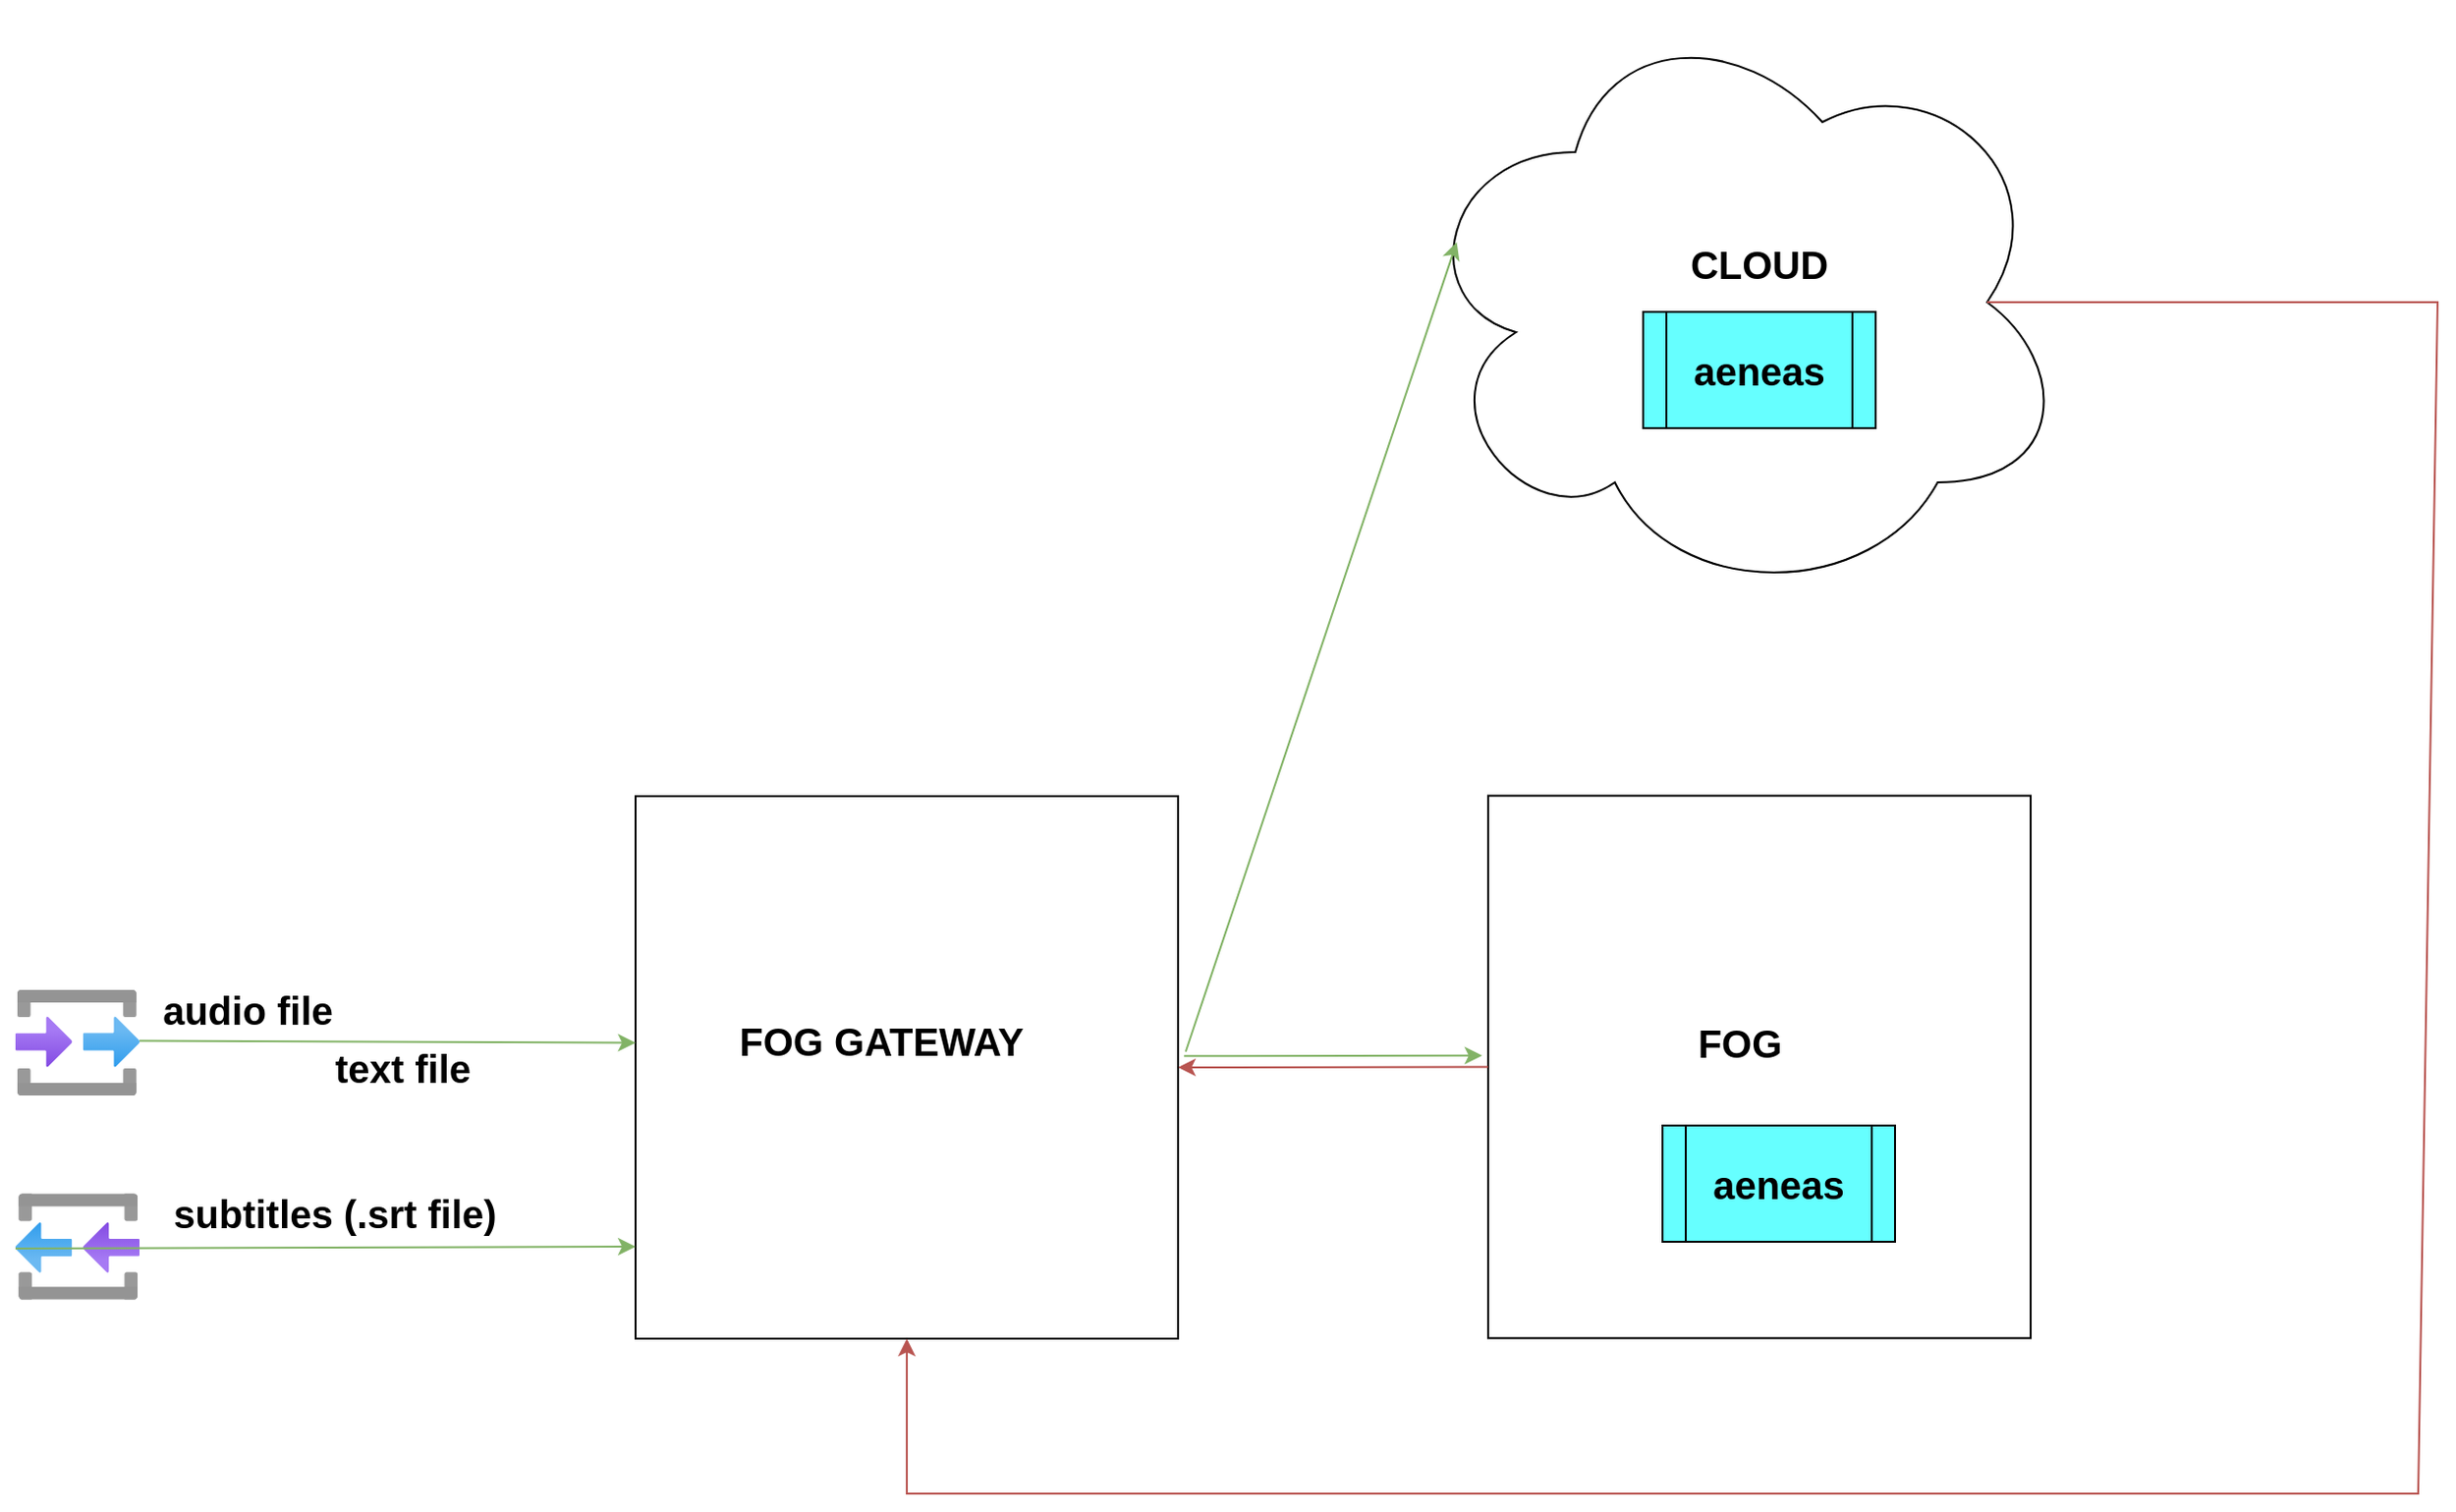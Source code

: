 <mxfile version="20.5.1" type="device"><diagram id="R-ELyD323xImVOS0cF0J" name="Page-1"><mxGraphModel dx="2790" dy="2246" grid="1" gridSize="10" guides="1" tooltips="1" connect="1" arrows="1" fold="1" page="1" pageScale="1" pageWidth="850" pageHeight="1100" math="0" shadow="0"><root><mxCell id="0"/><mxCell id="1" parent="0"/><mxCell id="ijFwz1u-ZRHz3HLEkKlP-1" value="" style="ellipse;shape=cloud;whiteSpace=wrap;html=1;" parent="1" vertex="1"><mxGeometry x="680" y="-90" width="340" height="310" as="geometry"/></mxCell><mxCell id="ijFwz1u-ZRHz3HLEkKlP-3" value="" style="whiteSpace=wrap;html=1;aspect=fixed;" parent="1" vertex="1"><mxGeometry x="280" y="320" width="280" height="280" as="geometry"/></mxCell><mxCell id="ijFwz1u-ZRHz3HLEkKlP-4" value="" style="aspect=fixed;html=1;points=[];align=center;image;fontSize=12;image=img/lib/azure2/general/Input_Output.svg;" parent="1" vertex="1"><mxGeometry x="-40" y="419.75" width="64" height="55.0" as="geometry"/></mxCell><mxCell id="ijFwz1u-ZRHz3HLEkKlP-8" value="audio file" style="text;html=1;strokeColor=none;fillColor=none;align=center;verticalAlign=middle;whiteSpace=wrap;rounded=0;fontSize=20;fontStyle=1" parent="1" vertex="1"><mxGeometry x="30" y="414.75" width="100" height="30" as="geometry"/></mxCell><mxCell id="ijFwz1u-ZRHz3HLEkKlP-9" value="text file" style="text;html=1;strokeColor=none;fillColor=none;align=center;verticalAlign=middle;whiteSpace=wrap;rounded=0;fontSize=20;fontStyle=1" parent="1" vertex="1"><mxGeometry x="120" y="444.75" width="80" height="30" as="geometry"/></mxCell><mxCell id="ijFwz1u-ZRHz3HLEkKlP-10" value="FOG GATEWAY" style="text;html=1;strokeColor=none;fillColor=none;align=center;verticalAlign=middle;whiteSpace=wrap;rounded=0;fontSize=20;fontStyle=1" parent="1" vertex="1"><mxGeometry x="327" y="431" width="160" height="30" as="geometry"/></mxCell><mxCell id="ijFwz1u-ZRHz3HLEkKlP-11" value="" style="shape=image;verticalLabelPosition=bottom;labelBackgroundColor=default;verticalAlign=top;aspect=fixed;imageAspect=0;image=https://cdn-icons-png.flaticon.com/512/5969/5969184.png;" parent="1" vertex="1"><mxGeometry x="487" y="427.5" width="37" height="37" as="geometry"/></mxCell><mxCell id="ijFwz1u-ZRHz3HLEkKlP-12" value="" style="whiteSpace=wrap;html=1;aspect=fixed;" parent="1" vertex="1"><mxGeometry x="720" y="319.75" width="280" height="280" as="geometry"/></mxCell><mxCell id="ijFwz1u-ZRHz3HLEkKlP-13" value="FOG" style="text;html=1;strokeColor=none;fillColor=none;align=center;verticalAlign=middle;whiteSpace=wrap;rounded=0;fontSize=20;fontStyle=1" parent="1" vertex="1"><mxGeometry x="770" y="432.25" width="160" height="30" as="geometry"/></mxCell><mxCell id="ijFwz1u-ZRHz3HLEkKlP-14" value="" style="shape=image;verticalLabelPosition=bottom;labelBackgroundColor=default;verticalAlign=top;aspect=fixed;imageAspect=0;image=https://cdn-icons-png.flaticon.com/512/5969/5969184.png;" parent="1" vertex="1"><mxGeometry x="883" y="428.75" width="37" height="37" as="geometry"/></mxCell><mxCell id="ijFwz1u-ZRHz3HLEkKlP-16" value="" style="endArrow=classic;html=1;rounded=0;fontSize=20;exitX=1;exitY=0.482;exitDx=0;exitDy=0;exitPerimeter=0;entryX=0;entryY=0.5;entryDx=0;entryDy=0;fontColor=#33FF33;fillColor=#d5e8d4;strokeColor=#82b366;" parent="1" source="ijFwz1u-ZRHz3HLEkKlP-4" edge="1"><mxGeometry width="50" height="50" relative="1" as="geometry"><mxPoint x="45" y="387.25" as="sourcePoint"/><mxPoint x="280" y="447.25" as="targetPoint"/></mxGeometry></mxCell><mxCell id="ijFwz1u-ZRHz3HLEkKlP-17" value="" style="endArrow=classic;html=1;rounded=0;fontSize=20;exitX=1.014;exitY=0.471;exitDx=0;exitDy=0;exitPerimeter=0;entryX=0.07;entryY=0.4;entryDx=0;entryDy=0;entryPerimeter=0;fillColor=#d5e8d4;strokeColor=#82b366;" parent="1" source="ijFwz1u-ZRHz3HLEkKlP-3" target="ijFwz1u-ZRHz3HLEkKlP-1" edge="1"><mxGeometry width="50" height="50" relative="1" as="geometry"><mxPoint x="610" y="400" as="sourcePoint"/><mxPoint x="700" y="360" as="targetPoint"/></mxGeometry></mxCell><mxCell id="ijFwz1u-ZRHz3HLEkKlP-18" value="" style="endArrow=classic;html=1;rounded=0;fontSize=20;exitX=1.011;exitY=0.479;exitDx=0;exitDy=0;exitPerimeter=0;entryX=-0.011;entryY=0.479;entryDx=0;entryDy=0;entryPerimeter=0;fillColor=#d5e8d4;strokeColor=#82b366;" parent="1" source="ijFwz1u-ZRHz3HLEkKlP-3" target="ijFwz1u-ZRHz3HLEkKlP-12" edge="1"><mxGeometry width="50" height="50" relative="1" as="geometry"><mxPoint x="590" y="474.75" as="sourcePoint"/><mxPoint x="876" y="475.74" as="targetPoint"/></mxGeometry></mxCell><mxCell id="ijFwz1u-ZRHz3HLEkKlP-22" value="CLOUD" style="text;html=1;strokeColor=none;fillColor=none;align=center;verticalAlign=middle;whiteSpace=wrap;rounded=0;fontSize=20;fontStyle=1" parent="1" vertex="1"><mxGeometry x="780" y="30" width="160" height="30" as="geometry"/></mxCell><mxCell id="ijFwz1u-ZRHz3HLEkKlP-25" value="" style="endArrow=classic;html=1;rounded=0;fontSize=20;fillColor=#f8cecc;strokeColor=#b85450;exitX=0.875;exitY=0.5;exitDx=0;exitDy=0;exitPerimeter=0;entryX=0.5;entryY=1;entryDx=0;entryDy=0;" parent="1" source="ijFwz1u-ZRHz3HLEkKlP-1" target="ijFwz1u-ZRHz3HLEkKlP-3" edge="1"><mxGeometry width="50" height="50" relative="1" as="geometry"><mxPoint x="1000" y="50" as="sourcePoint"/><mxPoint x="1050" as="targetPoint"/><Array as="points"><mxPoint x="1210" y="65"/><mxPoint x="1200" y="680"/><mxPoint x="420" y="680"/></Array></mxGeometry></mxCell><mxCell id="ijFwz1u-ZRHz3HLEkKlP-26" value="" style="endArrow=classic;html=1;rounded=0;fontSize=20;fontColor=#33FF33;entryX=1;entryY=0.5;entryDx=0;entryDy=0;exitX=0;exitY=0.5;exitDx=0;exitDy=0;fillColor=#f8cecc;strokeColor=#b85450;" parent="1" source="ijFwz1u-ZRHz3HLEkKlP-12" target="ijFwz1u-ZRHz3HLEkKlP-3" edge="1"><mxGeometry width="50" height="50" relative="1" as="geometry"><mxPoint x="580" y="580" as="sourcePoint"/><mxPoint x="630" y="530" as="targetPoint"/></mxGeometry></mxCell><mxCell id="ijFwz1u-ZRHz3HLEkKlP-32" value="&lt;font color=&quot;#000000&quot;&gt;&lt;b&gt;aeneas&lt;/b&gt;&lt;/font&gt;" style="shape=process;whiteSpace=wrap;html=1;backgroundOutline=1;fontSize=20;fontColor=#33FF33;fillColor=#66FFFF;" parent="1" vertex="1"><mxGeometry x="800" y="70" width="120" height="60" as="geometry"/></mxCell><mxCell id="ijFwz1u-ZRHz3HLEkKlP-33" value="&lt;font color=&quot;#000000&quot;&gt;&lt;b&gt;aeneas&lt;/b&gt;&lt;/font&gt;" style="shape=process;whiteSpace=wrap;html=1;backgroundOutline=1;fontSize=20;fontColor=#33FF33;fillColor=#66FFFF;" parent="1" vertex="1"><mxGeometry x="810" y="490" width="120" height="60" as="geometry"/></mxCell><mxCell id="wrXpmipmVvWnkoa-pYg7-1" value="" style="aspect=fixed;html=1;points=[];align=center;image;fontSize=12;image=img/lib/azure2/general/Input_Output.svg;rotation=-180;" vertex="1" parent="1"><mxGeometry x="-40" y="525" width="64" height="55.0" as="geometry"/></mxCell><mxCell id="wrXpmipmVvWnkoa-pYg7-2" value="" style="endArrow=classic;html=1;rounded=0;fontSize=20;exitX=1;exitY=0.482;exitDx=0;exitDy=0;exitPerimeter=0;entryX=0;entryY=0.5;entryDx=0;entryDy=0;fontColor=#33FF33;fillColor=#d5e8d4;strokeColor=#82b366;" edge="1" source="wrXpmipmVvWnkoa-pYg7-1" parent="1"><mxGeometry width="50" height="50" relative="1" as="geometry"><mxPoint x="45" y="492.5" as="sourcePoint"/><mxPoint x="280" y="552.5" as="targetPoint"/></mxGeometry></mxCell><mxCell id="wrXpmipmVvWnkoa-pYg7-3" value="subtitles (.srt file)" style="text;html=1;strokeColor=none;fillColor=none;align=center;verticalAlign=middle;whiteSpace=wrap;rounded=0;fontSize=20;fontStyle=1" vertex="1" parent="1"><mxGeometry x="30" y="520" width="190" height="30" as="geometry"/></mxCell></root></mxGraphModel></diagram></mxfile>
